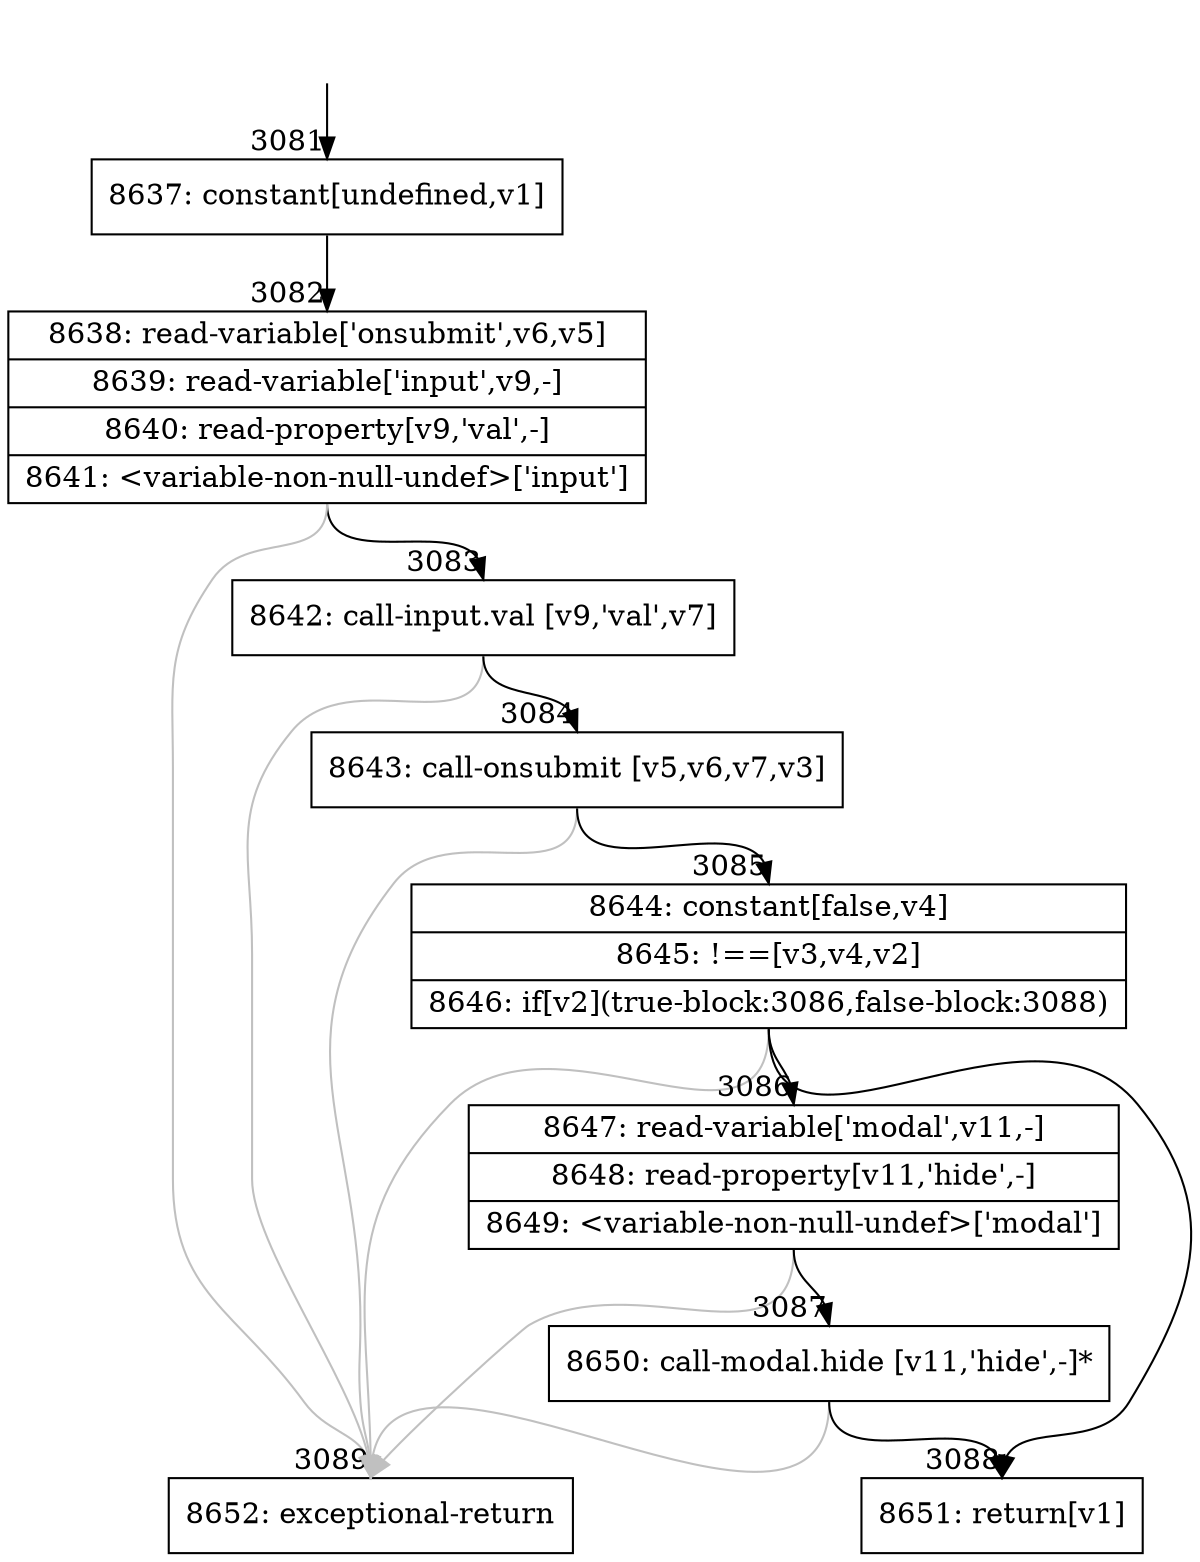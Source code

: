 digraph {
rankdir="TD"
BB_entry239[shape=none,label=""];
BB_entry239 -> BB3081 [tailport=s, headport=n, headlabel="    3081"]
BB3081 [shape=record label="{8637: constant[undefined,v1]}" ] 
BB3081 -> BB3082 [tailport=s, headport=n, headlabel="      3082"]
BB3082 [shape=record label="{8638: read-variable['onsubmit',v6,v5]|8639: read-variable['input',v9,-]|8640: read-property[v9,'val',-]|8641: \<variable-non-null-undef\>['input']}" ] 
BB3082 -> BB3083 [tailport=s, headport=n, headlabel="      3083"]
BB3082 -> BB3089 [tailport=s, headport=n, color=gray, headlabel="      3089"]
BB3083 [shape=record label="{8642: call-input.val [v9,'val',v7]}" ] 
BB3083 -> BB3084 [tailport=s, headport=n, headlabel="      3084"]
BB3083 -> BB3089 [tailport=s, headport=n, color=gray]
BB3084 [shape=record label="{8643: call-onsubmit [v5,v6,v7,v3]}" ] 
BB3084 -> BB3085 [tailport=s, headport=n, headlabel="      3085"]
BB3084 -> BB3089 [tailport=s, headport=n, color=gray]
BB3085 [shape=record label="{8644: constant[false,v4]|8645: !==[v3,v4,v2]|8646: if[v2](true-block:3086,false-block:3088)}" ] 
BB3085 -> BB3086 [tailport=s, headport=n, headlabel="      3086"]
BB3085 -> BB3088 [tailport=s, headport=n, headlabel="      3088"]
BB3085 -> BB3089 [tailport=s, headport=n, color=gray]
BB3086 [shape=record label="{8647: read-variable['modal',v11,-]|8648: read-property[v11,'hide',-]|8649: \<variable-non-null-undef\>['modal']}" ] 
BB3086 -> BB3087 [tailport=s, headport=n, headlabel="      3087"]
BB3086 -> BB3089 [tailport=s, headport=n, color=gray]
BB3087 [shape=record label="{8650: call-modal.hide [v11,'hide',-]*}" ] 
BB3087 -> BB3088 [tailport=s, headport=n]
BB3087 -> BB3089 [tailport=s, headport=n, color=gray]
BB3088 [shape=record label="{8651: return[v1]}" ] 
BB3089 [shape=record label="{8652: exceptional-return}" ] 
//#$~ 2398
}
